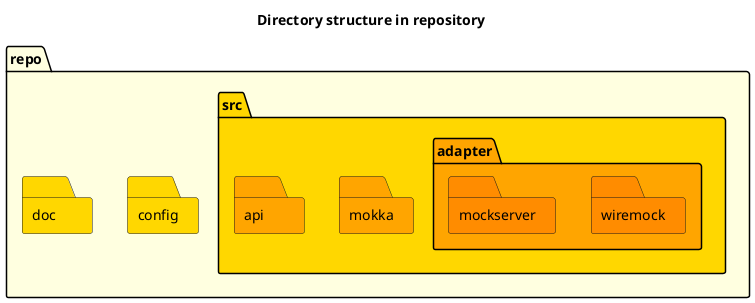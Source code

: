 @startuml

title Directory structure in repository

package "repo" <<Folder>> #LightYellow {

    package "config" <<Folder>> #Gold {
    }

    package "doc" <<Folder>> #Gold {
    }

    package "src" <<Folder>> #Gold {
        package "mokka" <<Folder>> #Orange {

        }
        package "api" <<Folder>> #Orange {

        }
        package "adapter" <<Folder>> #Orange {
            package "wiremock" <<Folder>> #DarkOrange {

            }
            package "mockserver" <<Folder>> #DarkOrange {

            }
        }
    }
}

@enduml